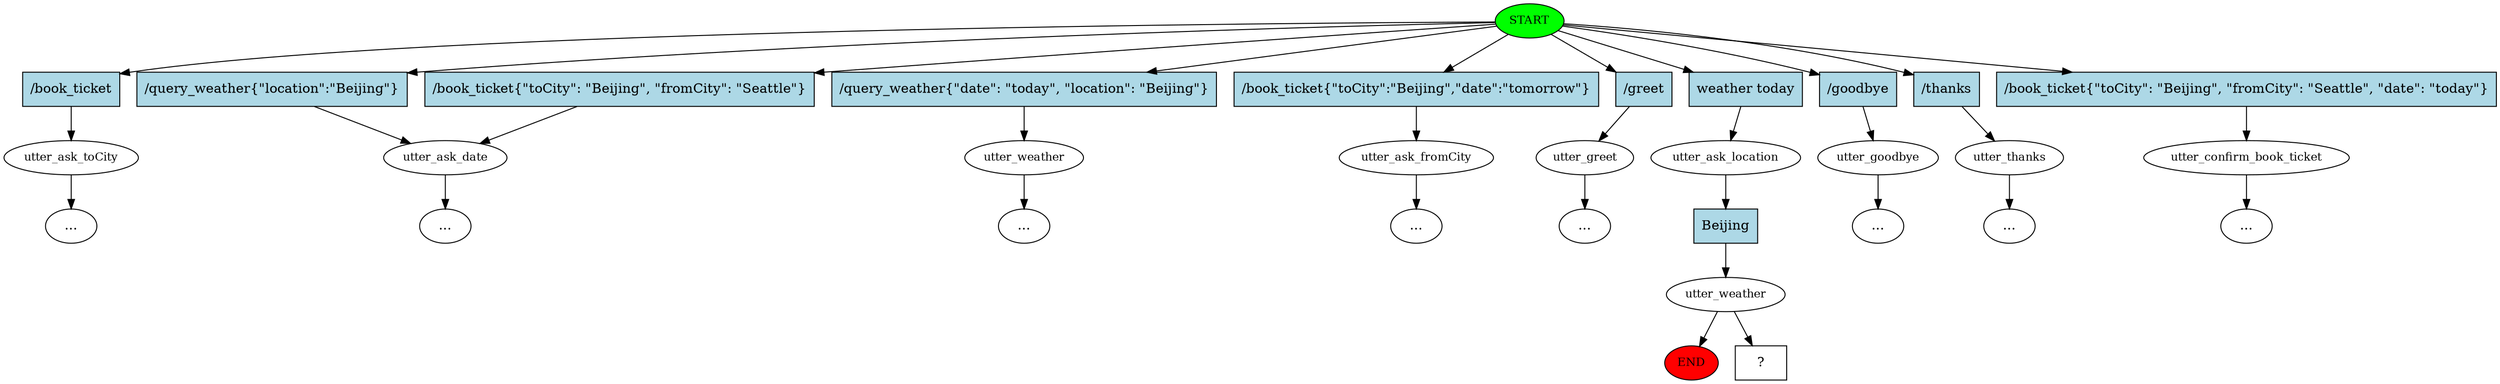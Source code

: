 digraph  {
0 [class="start active", fillcolor=green, fontsize=12, label=START, style=filled];
"-1" [class=end, fillcolor=red, fontsize=12, label=END, style=filled];
1 [class="", fontsize=12, label=utter_ask_toCity];
3 [class="", fontsize=12, label=utter_ask_date];
5 [class="", fontsize=12, label=utter_weather];
7 [class="", fontsize=12, label=utter_ask_fromCity];
"-9" [class=ellipsis, label="..."];
11 [class="", fontsize=12, label=utter_greet];
12 [class=active, fontsize=12, label=utter_ask_location];
13 [class=active, fontsize=12, label=utter_weather];
21 [class="", fontsize=12, label=utter_goodbye];
"-21" [class=ellipsis, label="..."];
"-25" [class=ellipsis, label="..."];
29 [class="", fontsize=12, label=utter_thanks];
"-29" [class=ellipsis, label="..."];
"-30" [class=ellipsis, label="..."];
"-34" [class=ellipsis, label="..."];
39 [class="", fontsize=12, label=utter_confirm_book_ticket];
"-35" [class=ellipsis, label="..."];
"-36" [class=ellipsis, label="..."];
43 [class="intent dashed active", label="  ?  ", shape=rect];
44 [class=intent, fillcolor=lightblue, label="/book_ticket", shape=rect, style=filled];
45 [class=intent, fillcolor=lightblue, label="/query_weather\{\"location\":\"Beijing\"\}", shape=rect, style=filled];
46 [class=intent, fillcolor=lightblue, label="/book_ticket\{\"toCity\":\ \"Beijing\",\ \"fromCity\":\ \"Seattle\"\}", shape=rect, style=filled];
47 [class=intent, fillcolor=lightblue, label="/query_weather\{\"date\":\ \"today\",\ \"location\":\ \"Beijing\"\}", shape=rect, style=filled];
48 [class=intent, fillcolor=lightblue, label="/book_ticket\{\"toCity\":\"Beijing\",\"date\":\"tomorrow\"\}", shape=rect, style=filled];
49 [class=intent, fillcolor=lightblue, label="/greet", shape=rect, style=filled];
50 [class="intent active", fillcolor=lightblue, label="weather\ today", shape=rect, style=filled];
51 [class=intent, fillcolor=lightblue, label="/goodbye", shape=rect, style=filled];
52 [class=intent, fillcolor=lightblue, label="/thanks", shape=rect, style=filled];
53 [class=intent, fillcolor=lightblue, label="/book_ticket\{\"toCity\":\ \"Beijing\",\ \"fromCity\":\ \"Seattle\",\ \"date\":\ \"today\"\}", shape=rect, style=filled];
54 [class="intent active", fillcolor=lightblue, label=Beijing, shape=rect, style=filled];
0 -> 44  [class="", key=0];
0 -> 45  [class="", key=0];
0 -> 46  [class="", key=0];
0 -> 47  [class="", key=0];
0 -> 48  [class="", key=0];
0 -> 49  [class="", key=0];
0 -> 50  [class=active, key=0];
0 -> 51  [class="", key=0];
0 -> 52  [class="", key=0];
0 -> 53  [class="", key=0];
1 -> "-25"  [class="", key=NONE, label=""];
3 -> "-36"  [class="", key=NONE, label=""];
5 -> "-34"  [class="", key=NONE, label=""];
7 -> "-9"  [class="", key=NONE, label=""];
11 -> "-30"  [class="", key=NONE, label=""];
12 -> 54  [class=active, key=0];
13 -> "-1"  [class="", key=NONE, label=""];
13 -> 43  [class=active, key=NONE, label=""];
21 -> "-21"  [class="", key=NONE, label=""];
29 -> "-29"  [class="", key=NONE, label=""];
39 -> "-35"  [class="", key=NONE, label=""];
44 -> 1  [class="", key=0];
45 -> 3  [class="", key=0];
46 -> 3  [class="", key=0];
47 -> 5  [class="", key=0];
48 -> 7  [class="", key=0];
49 -> 11  [class="", key=0];
50 -> 12  [class=active, key=0];
51 -> 21  [class="", key=0];
52 -> 29  [class="", key=0];
53 -> 39  [class="", key=0];
54 -> 13  [class=active, key=0];
}

